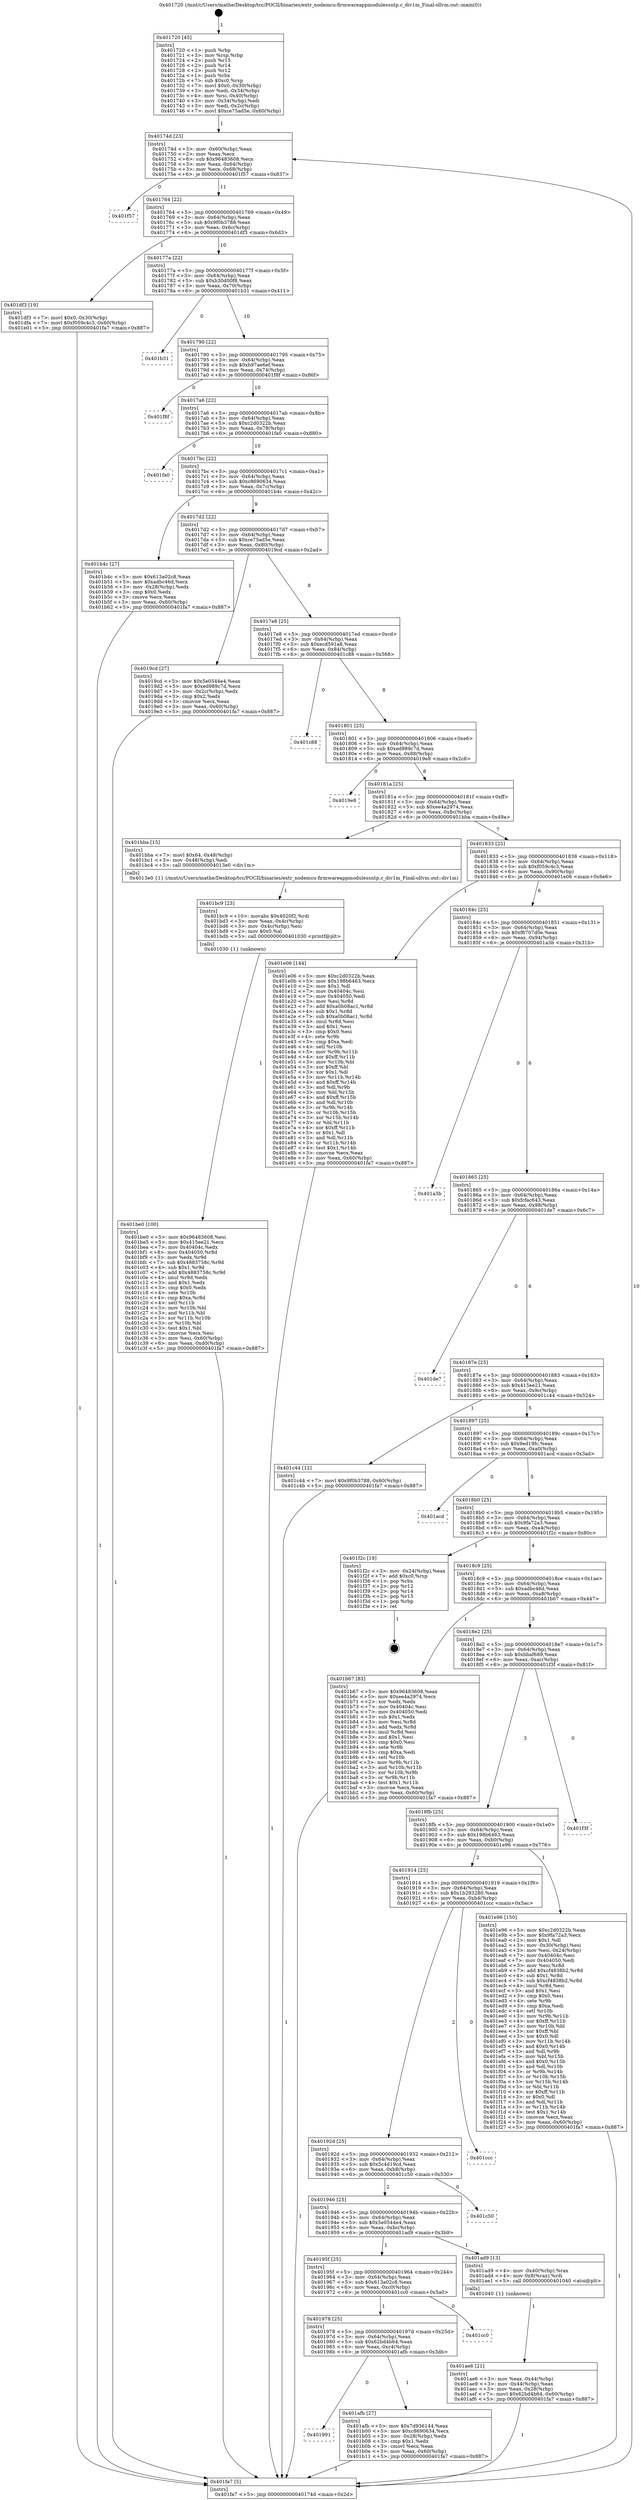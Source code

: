 digraph "0x401720" {
  label = "0x401720 (/mnt/c/Users/mathe/Desktop/tcc/POCII/binaries/extr_nodemcu-firmwareappmodulessntp.c_div1m_Final-ollvm.out::main(0))"
  labelloc = "t"
  node[shape=record]

  Entry [label="",width=0.3,height=0.3,shape=circle,fillcolor=black,style=filled]
  "0x40174d" [label="{
     0x40174d [23]\l
     | [instrs]\l
     &nbsp;&nbsp;0x40174d \<+3\>: mov -0x60(%rbp),%eax\l
     &nbsp;&nbsp;0x401750 \<+2\>: mov %eax,%ecx\l
     &nbsp;&nbsp;0x401752 \<+6\>: sub $0x96483608,%ecx\l
     &nbsp;&nbsp;0x401758 \<+3\>: mov %eax,-0x64(%rbp)\l
     &nbsp;&nbsp;0x40175b \<+3\>: mov %ecx,-0x68(%rbp)\l
     &nbsp;&nbsp;0x40175e \<+6\>: je 0000000000401f57 \<main+0x837\>\l
  }"]
  "0x401f57" [label="{
     0x401f57\l
  }", style=dashed]
  "0x401764" [label="{
     0x401764 [22]\l
     | [instrs]\l
     &nbsp;&nbsp;0x401764 \<+5\>: jmp 0000000000401769 \<main+0x49\>\l
     &nbsp;&nbsp;0x401769 \<+3\>: mov -0x64(%rbp),%eax\l
     &nbsp;&nbsp;0x40176c \<+5\>: sub $0x9f0b3788,%eax\l
     &nbsp;&nbsp;0x401771 \<+3\>: mov %eax,-0x6c(%rbp)\l
     &nbsp;&nbsp;0x401774 \<+6\>: je 0000000000401df3 \<main+0x6d3\>\l
  }"]
  Exit [label="",width=0.3,height=0.3,shape=circle,fillcolor=black,style=filled,peripheries=2]
  "0x401df3" [label="{
     0x401df3 [19]\l
     | [instrs]\l
     &nbsp;&nbsp;0x401df3 \<+7\>: movl $0x0,-0x30(%rbp)\l
     &nbsp;&nbsp;0x401dfa \<+7\>: movl $0xf059c4c3,-0x60(%rbp)\l
     &nbsp;&nbsp;0x401e01 \<+5\>: jmp 0000000000401fa7 \<main+0x887\>\l
  }"]
  "0x40177a" [label="{
     0x40177a [22]\l
     | [instrs]\l
     &nbsp;&nbsp;0x40177a \<+5\>: jmp 000000000040177f \<main+0x5f\>\l
     &nbsp;&nbsp;0x40177f \<+3\>: mov -0x64(%rbp),%eax\l
     &nbsp;&nbsp;0x401782 \<+5\>: sub $0xb30d00f8,%eax\l
     &nbsp;&nbsp;0x401787 \<+3\>: mov %eax,-0x70(%rbp)\l
     &nbsp;&nbsp;0x40178a \<+6\>: je 0000000000401b31 \<main+0x411\>\l
  }"]
  "0x401be0" [label="{
     0x401be0 [100]\l
     | [instrs]\l
     &nbsp;&nbsp;0x401be0 \<+5\>: mov $0x96483608,%esi\l
     &nbsp;&nbsp;0x401be5 \<+5\>: mov $0x415ee21,%ecx\l
     &nbsp;&nbsp;0x401bea \<+7\>: mov 0x40404c,%edx\l
     &nbsp;&nbsp;0x401bf1 \<+8\>: mov 0x404050,%r8d\l
     &nbsp;&nbsp;0x401bf9 \<+3\>: mov %edx,%r9d\l
     &nbsp;&nbsp;0x401bfc \<+7\>: sub $0x4883758c,%r9d\l
     &nbsp;&nbsp;0x401c03 \<+4\>: sub $0x1,%r9d\l
     &nbsp;&nbsp;0x401c07 \<+7\>: add $0x4883758c,%r9d\l
     &nbsp;&nbsp;0x401c0e \<+4\>: imul %r9d,%edx\l
     &nbsp;&nbsp;0x401c12 \<+3\>: and $0x1,%edx\l
     &nbsp;&nbsp;0x401c15 \<+3\>: cmp $0x0,%edx\l
     &nbsp;&nbsp;0x401c18 \<+4\>: sete %r10b\l
     &nbsp;&nbsp;0x401c1c \<+4\>: cmp $0xa,%r8d\l
     &nbsp;&nbsp;0x401c20 \<+4\>: setl %r11b\l
     &nbsp;&nbsp;0x401c24 \<+3\>: mov %r10b,%bl\l
     &nbsp;&nbsp;0x401c27 \<+3\>: and %r11b,%bl\l
     &nbsp;&nbsp;0x401c2a \<+3\>: xor %r11b,%r10b\l
     &nbsp;&nbsp;0x401c2d \<+3\>: or %r10b,%bl\l
     &nbsp;&nbsp;0x401c30 \<+3\>: test $0x1,%bl\l
     &nbsp;&nbsp;0x401c33 \<+3\>: cmovne %ecx,%esi\l
     &nbsp;&nbsp;0x401c36 \<+3\>: mov %esi,-0x60(%rbp)\l
     &nbsp;&nbsp;0x401c39 \<+6\>: mov %eax,-0xd0(%rbp)\l
     &nbsp;&nbsp;0x401c3f \<+5\>: jmp 0000000000401fa7 \<main+0x887\>\l
  }"]
  "0x401b31" [label="{
     0x401b31\l
  }", style=dashed]
  "0x401790" [label="{
     0x401790 [22]\l
     | [instrs]\l
     &nbsp;&nbsp;0x401790 \<+5\>: jmp 0000000000401795 \<main+0x75\>\l
     &nbsp;&nbsp;0x401795 \<+3\>: mov -0x64(%rbp),%eax\l
     &nbsp;&nbsp;0x401798 \<+5\>: sub $0xb97ae6ef,%eax\l
     &nbsp;&nbsp;0x40179d \<+3\>: mov %eax,-0x74(%rbp)\l
     &nbsp;&nbsp;0x4017a0 \<+6\>: je 0000000000401f8f \<main+0x86f\>\l
  }"]
  "0x401bc9" [label="{
     0x401bc9 [23]\l
     | [instrs]\l
     &nbsp;&nbsp;0x401bc9 \<+10\>: movabs $0x4020f2,%rdi\l
     &nbsp;&nbsp;0x401bd3 \<+3\>: mov %eax,-0x4c(%rbp)\l
     &nbsp;&nbsp;0x401bd6 \<+3\>: mov -0x4c(%rbp),%esi\l
     &nbsp;&nbsp;0x401bd9 \<+2\>: mov $0x0,%al\l
     &nbsp;&nbsp;0x401bdb \<+5\>: call 0000000000401030 \<printf@plt\>\l
     | [calls]\l
     &nbsp;&nbsp;0x401030 \{1\} (unknown)\l
  }"]
  "0x401f8f" [label="{
     0x401f8f\l
  }", style=dashed]
  "0x4017a6" [label="{
     0x4017a6 [22]\l
     | [instrs]\l
     &nbsp;&nbsp;0x4017a6 \<+5\>: jmp 00000000004017ab \<main+0x8b\>\l
     &nbsp;&nbsp;0x4017ab \<+3\>: mov -0x64(%rbp),%eax\l
     &nbsp;&nbsp;0x4017ae \<+5\>: sub $0xc2d0322b,%eax\l
     &nbsp;&nbsp;0x4017b3 \<+3\>: mov %eax,-0x78(%rbp)\l
     &nbsp;&nbsp;0x4017b6 \<+6\>: je 0000000000401fa0 \<main+0x880\>\l
  }"]
  "0x401991" [label="{
     0x401991\l
  }", style=dashed]
  "0x401fa0" [label="{
     0x401fa0\l
  }", style=dashed]
  "0x4017bc" [label="{
     0x4017bc [22]\l
     | [instrs]\l
     &nbsp;&nbsp;0x4017bc \<+5\>: jmp 00000000004017c1 \<main+0xa1\>\l
     &nbsp;&nbsp;0x4017c1 \<+3\>: mov -0x64(%rbp),%eax\l
     &nbsp;&nbsp;0x4017c4 \<+5\>: sub $0xc8690634,%eax\l
     &nbsp;&nbsp;0x4017c9 \<+3\>: mov %eax,-0x7c(%rbp)\l
     &nbsp;&nbsp;0x4017cc \<+6\>: je 0000000000401b4c \<main+0x42c\>\l
  }"]
  "0x401afb" [label="{
     0x401afb [27]\l
     | [instrs]\l
     &nbsp;&nbsp;0x401afb \<+5\>: mov $0x7d936144,%eax\l
     &nbsp;&nbsp;0x401b00 \<+5\>: mov $0xc8690634,%ecx\l
     &nbsp;&nbsp;0x401b05 \<+3\>: mov -0x28(%rbp),%edx\l
     &nbsp;&nbsp;0x401b08 \<+3\>: cmp $0x1,%edx\l
     &nbsp;&nbsp;0x401b0b \<+3\>: cmovl %ecx,%eax\l
     &nbsp;&nbsp;0x401b0e \<+3\>: mov %eax,-0x60(%rbp)\l
     &nbsp;&nbsp;0x401b11 \<+5\>: jmp 0000000000401fa7 \<main+0x887\>\l
  }"]
  "0x401b4c" [label="{
     0x401b4c [27]\l
     | [instrs]\l
     &nbsp;&nbsp;0x401b4c \<+5\>: mov $0x613a02c8,%eax\l
     &nbsp;&nbsp;0x401b51 \<+5\>: mov $0xadbc46d,%ecx\l
     &nbsp;&nbsp;0x401b56 \<+3\>: mov -0x28(%rbp),%edx\l
     &nbsp;&nbsp;0x401b59 \<+3\>: cmp $0x0,%edx\l
     &nbsp;&nbsp;0x401b5c \<+3\>: cmove %ecx,%eax\l
     &nbsp;&nbsp;0x401b5f \<+3\>: mov %eax,-0x60(%rbp)\l
     &nbsp;&nbsp;0x401b62 \<+5\>: jmp 0000000000401fa7 \<main+0x887\>\l
  }"]
  "0x4017d2" [label="{
     0x4017d2 [22]\l
     | [instrs]\l
     &nbsp;&nbsp;0x4017d2 \<+5\>: jmp 00000000004017d7 \<main+0xb7\>\l
     &nbsp;&nbsp;0x4017d7 \<+3\>: mov -0x64(%rbp),%eax\l
     &nbsp;&nbsp;0x4017da \<+5\>: sub $0xce75ad5e,%eax\l
     &nbsp;&nbsp;0x4017df \<+3\>: mov %eax,-0x80(%rbp)\l
     &nbsp;&nbsp;0x4017e2 \<+6\>: je 00000000004019cd \<main+0x2ad\>\l
  }"]
  "0x401978" [label="{
     0x401978 [25]\l
     | [instrs]\l
     &nbsp;&nbsp;0x401978 \<+5\>: jmp 000000000040197d \<main+0x25d\>\l
     &nbsp;&nbsp;0x40197d \<+3\>: mov -0x64(%rbp),%eax\l
     &nbsp;&nbsp;0x401980 \<+5\>: sub $0x62bd4b64,%eax\l
     &nbsp;&nbsp;0x401985 \<+6\>: mov %eax,-0xc4(%rbp)\l
     &nbsp;&nbsp;0x40198b \<+6\>: je 0000000000401afb \<main+0x3db\>\l
  }"]
  "0x4019cd" [label="{
     0x4019cd [27]\l
     | [instrs]\l
     &nbsp;&nbsp;0x4019cd \<+5\>: mov $0x5e0544e4,%eax\l
     &nbsp;&nbsp;0x4019d2 \<+5\>: mov $0xed989c7d,%ecx\l
     &nbsp;&nbsp;0x4019d7 \<+3\>: mov -0x2c(%rbp),%edx\l
     &nbsp;&nbsp;0x4019da \<+3\>: cmp $0x2,%edx\l
     &nbsp;&nbsp;0x4019dd \<+3\>: cmovne %ecx,%eax\l
     &nbsp;&nbsp;0x4019e0 \<+3\>: mov %eax,-0x60(%rbp)\l
     &nbsp;&nbsp;0x4019e3 \<+5\>: jmp 0000000000401fa7 \<main+0x887\>\l
  }"]
  "0x4017e8" [label="{
     0x4017e8 [25]\l
     | [instrs]\l
     &nbsp;&nbsp;0x4017e8 \<+5\>: jmp 00000000004017ed \<main+0xcd\>\l
     &nbsp;&nbsp;0x4017ed \<+3\>: mov -0x64(%rbp),%eax\l
     &nbsp;&nbsp;0x4017f0 \<+5\>: sub $0xecd591a8,%eax\l
     &nbsp;&nbsp;0x4017f5 \<+6\>: mov %eax,-0x84(%rbp)\l
     &nbsp;&nbsp;0x4017fb \<+6\>: je 0000000000401c88 \<main+0x568\>\l
  }"]
  "0x401fa7" [label="{
     0x401fa7 [5]\l
     | [instrs]\l
     &nbsp;&nbsp;0x401fa7 \<+5\>: jmp 000000000040174d \<main+0x2d\>\l
  }"]
  "0x401720" [label="{
     0x401720 [45]\l
     | [instrs]\l
     &nbsp;&nbsp;0x401720 \<+1\>: push %rbp\l
     &nbsp;&nbsp;0x401721 \<+3\>: mov %rsp,%rbp\l
     &nbsp;&nbsp;0x401724 \<+2\>: push %r15\l
     &nbsp;&nbsp;0x401726 \<+2\>: push %r14\l
     &nbsp;&nbsp;0x401728 \<+2\>: push %r12\l
     &nbsp;&nbsp;0x40172a \<+1\>: push %rbx\l
     &nbsp;&nbsp;0x40172b \<+7\>: sub $0xc0,%rsp\l
     &nbsp;&nbsp;0x401732 \<+7\>: movl $0x0,-0x30(%rbp)\l
     &nbsp;&nbsp;0x401739 \<+3\>: mov %edi,-0x34(%rbp)\l
     &nbsp;&nbsp;0x40173c \<+4\>: mov %rsi,-0x40(%rbp)\l
     &nbsp;&nbsp;0x401740 \<+3\>: mov -0x34(%rbp),%edi\l
     &nbsp;&nbsp;0x401743 \<+3\>: mov %edi,-0x2c(%rbp)\l
     &nbsp;&nbsp;0x401746 \<+7\>: movl $0xce75ad5e,-0x60(%rbp)\l
  }"]
  "0x401cc0" [label="{
     0x401cc0\l
  }", style=dashed]
  "0x401c88" [label="{
     0x401c88\l
  }", style=dashed]
  "0x401801" [label="{
     0x401801 [25]\l
     | [instrs]\l
     &nbsp;&nbsp;0x401801 \<+5\>: jmp 0000000000401806 \<main+0xe6\>\l
     &nbsp;&nbsp;0x401806 \<+3\>: mov -0x64(%rbp),%eax\l
     &nbsp;&nbsp;0x401809 \<+5\>: sub $0xed989c7d,%eax\l
     &nbsp;&nbsp;0x40180e \<+6\>: mov %eax,-0x88(%rbp)\l
     &nbsp;&nbsp;0x401814 \<+6\>: je 00000000004019e8 \<main+0x2c8\>\l
  }"]
  "0x401ae6" [label="{
     0x401ae6 [21]\l
     | [instrs]\l
     &nbsp;&nbsp;0x401ae6 \<+3\>: mov %eax,-0x44(%rbp)\l
     &nbsp;&nbsp;0x401ae9 \<+3\>: mov -0x44(%rbp),%eax\l
     &nbsp;&nbsp;0x401aec \<+3\>: mov %eax,-0x28(%rbp)\l
     &nbsp;&nbsp;0x401aef \<+7\>: movl $0x62bd4b64,-0x60(%rbp)\l
     &nbsp;&nbsp;0x401af6 \<+5\>: jmp 0000000000401fa7 \<main+0x887\>\l
  }"]
  "0x4019e8" [label="{
     0x4019e8\l
  }", style=dashed]
  "0x40181a" [label="{
     0x40181a [25]\l
     | [instrs]\l
     &nbsp;&nbsp;0x40181a \<+5\>: jmp 000000000040181f \<main+0xff\>\l
     &nbsp;&nbsp;0x40181f \<+3\>: mov -0x64(%rbp),%eax\l
     &nbsp;&nbsp;0x401822 \<+5\>: sub $0xee4a2974,%eax\l
     &nbsp;&nbsp;0x401827 \<+6\>: mov %eax,-0x8c(%rbp)\l
     &nbsp;&nbsp;0x40182d \<+6\>: je 0000000000401bba \<main+0x49a\>\l
  }"]
  "0x40195f" [label="{
     0x40195f [25]\l
     | [instrs]\l
     &nbsp;&nbsp;0x40195f \<+5\>: jmp 0000000000401964 \<main+0x244\>\l
     &nbsp;&nbsp;0x401964 \<+3\>: mov -0x64(%rbp),%eax\l
     &nbsp;&nbsp;0x401967 \<+5\>: sub $0x613a02c8,%eax\l
     &nbsp;&nbsp;0x40196c \<+6\>: mov %eax,-0xc0(%rbp)\l
     &nbsp;&nbsp;0x401972 \<+6\>: je 0000000000401cc0 \<main+0x5a0\>\l
  }"]
  "0x401bba" [label="{
     0x401bba [15]\l
     | [instrs]\l
     &nbsp;&nbsp;0x401bba \<+7\>: movl $0x64,-0x48(%rbp)\l
     &nbsp;&nbsp;0x401bc1 \<+3\>: mov -0x48(%rbp),%edi\l
     &nbsp;&nbsp;0x401bc4 \<+5\>: call 00000000004013e0 \<div1m\>\l
     | [calls]\l
     &nbsp;&nbsp;0x4013e0 \{1\} (/mnt/c/Users/mathe/Desktop/tcc/POCII/binaries/extr_nodemcu-firmwareappmodulessntp.c_div1m_Final-ollvm.out::div1m)\l
  }"]
  "0x401833" [label="{
     0x401833 [25]\l
     | [instrs]\l
     &nbsp;&nbsp;0x401833 \<+5\>: jmp 0000000000401838 \<main+0x118\>\l
     &nbsp;&nbsp;0x401838 \<+3\>: mov -0x64(%rbp),%eax\l
     &nbsp;&nbsp;0x40183b \<+5\>: sub $0xf059c4c3,%eax\l
     &nbsp;&nbsp;0x401840 \<+6\>: mov %eax,-0x90(%rbp)\l
     &nbsp;&nbsp;0x401846 \<+6\>: je 0000000000401e06 \<main+0x6e6\>\l
  }"]
  "0x401ad9" [label="{
     0x401ad9 [13]\l
     | [instrs]\l
     &nbsp;&nbsp;0x401ad9 \<+4\>: mov -0x40(%rbp),%rax\l
     &nbsp;&nbsp;0x401add \<+4\>: mov 0x8(%rax),%rdi\l
     &nbsp;&nbsp;0x401ae1 \<+5\>: call 0000000000401040 \<atoi@plt\>\l
     | [calls]\l
     &nbsp;&nbsp;0x401040 \{1\} (unknown)\l
  }"]
  "0x401e06" [label="{
     0x401e06 [144]\l
     | [instrs]\l
     &nbsp;&nbsp;0x401e06 \<+5\>: mov $0xc2d0322b,%eax\l
     &nbsp;&nbsp;0x401e0b \<+5\>: mov $0x198b6463,%ecx\l
     &nbsp;&nbsp;0x401e10 \<+2\>: mov $0x1,%dl\l
     &nbsp;&nbsp;0x401e12 \<+7\>: mov 0x40404c,%esi\l
     &nbsp;&nbsp;0x401e19 \<+7\>: mov 0x404050,%edi\l
     &nbsp;&nbsp;0x401e20 \<+3\>: mov %esi,%r8d\l
     &nbsp;&nbsp;0x401e23 \<+7\>: add $0xa0b08ac1,%r8d\l
     &nbsp;&nbsp;0x401e2a \<+4\>: sub $0x1,%r8d\l
     &nbsp;&nbsp;0x401e2e \<+7\>: sub $0xa0b08ac1,%r8d\l
     &nbsp;&nbsp;0x401e35 \<+4\>: imul %r8d,%esi\l
     &nbsp;&nbsp;0x401e39 \<+3\>: and $0x1,%esi\l
     &nbsp;&nbsp;0x401e3c \<+3\>: cmp $0x0,%esi\l
     &nbsp;&nbsp;0x401e3f \<+4\>: sete %r9b\l
     &nbsp;&nbsp;0x401e43 \<+3\>: cmp $0xa,%edi\l
     &nbsp;&nbsp;0x401e46 \<+4\>: setl %r10b\l
     &nbsp;&nbsp;0x401e4a \<+3\>: mov %r9b,%r11b\l
     &nbsp;&nbsp;0x401e4d \<+4\>: xor $0xff,%r11b\l
     &nbsp;&nbsp;0x401e51 \<+3\>: mov %r10b,%bl\l
     &nbsp;&nbsp;0x401e54 \<+3\>: xor $0xff,%bl\l
     &nbsp;&nbsp;0x401e57 \<+3\>: xor $0x1,%dl\l
     &nbsp;&nbsp;0x401e5a \<+3\>: mov %r11b,%r14b\l
     &nbsp;&nbsp;0x401e5d \<+4\>: and $0xff,%r14b\l
     &nbsp;&nbsp;0x401e61 \<+3\>: and %dl,%r9b\l
     &nbsp;&nbsp;0x401e64 \<+3\>: mov %bl,%r15b\l
     &nbsp;&nbsp;0x401e67 \<+4\>: and $0xff,%r15b\l
     &nbsp;&nbsp;0x401e6b \<+3\>: and %dl,%r10b\l
     &nbsp;&nbsp;0x401e6e \<+3\>: or %r9b,%r14b\l
     &nbsp;&nbsp;0x401e71 \<+3\>: or %r10b,%r15b\l
     &nbsp;&nbsp;0x401e74 \<+3\>: xor %r15b,%r14b\l
     &nbsp;&nbsp;0x401e77 \<+3\>: or %bl,%r11b\l
     &nbsp;&nbsp;0x401e7a \<+4\>: xor $0xff,%r11b\l
     &nbsp;&nbsp;0x401e7e \<+3\>: or $0x1,%dl\l
     &nbsp;&nbsp;0x401e81 \<+3\>: and %dl,%r11b\l
     &nbsp;&nbsp;0x401e84 \<+3\>: or %r11b,%r14b\l
     &nbsp;&nbsp;0x401e87 \<+4\>: test $0x1,%r14b\l
     &nbsp;&nbsp;0x401e8b \<+3\>: cmovne %ecx,%eax\l
     &nbsp;&nbsp;0x401e8e \<+3\>: mov %eax,-0x60(%rbp)\l
     &nbsp;&nbsp;0x401e91 \<+5\>: jmp 0000000000401fa7 \<main+0x887\>\l
  }"]
  "0x40184c" [label="{
     0x40184c [25]\l
     | [instrs]\l
     &nbsp;&nbsp;0x40184c \<+5\>: jmp 0000000000401851 \<main+0x131\>\l
     &nbsp;&nbsp;0x401851 \<+3\>: mov -0x64(%rbp),%eax\l
     &nbsp;&nbsp;0x401854 \<+5\>: sub $0xf6707d0e,%eax\l
     &nbsp;&nbsp;0x401859 \<+6\>: mov %eax,-0x94(%rbp)\l
     &nbsp;&nbsp;0x40185f \<+6\>: je 0000000000401a3b \<main+0x31b\>\l
  }"]
  "0x401946" [label="{
     0x401946 [25]\l
     | [instrs]\l
     &nbsp;&nbsp;0x401946 \<+5\>: jmp 000000000040194b \<main+0x22b\>\l
     &nbsp;&nbsp;0x40194b \<+3\>: mov -0x64(%rbp),%eax\l
     &nbsp;&nbsp;0x40194e \<+5\>: sub $0x5e0544e4,%eax\l
     &nbsp;&nbsp;0x401953 \<+6\>: mov %eax,-0xbc(%rbp)\l
     &nbsp;&nbsp;0x401959 \<+6\>: je 0000000000401ad9 \<main+0x3b9\>\l
  }"]
  "0x401a3b" [label="{
     0x401a3b\l
  }", style=dashed]
  "0x401865" [label="{
     0x401865 [25]\l
     | [instrs]\l
     &nbsp;&nbsp;0x401865 \<+5\>: jmp 000000000040186a \<main+0x14a\>\l
     &nbsp;&nbsp;0x40186a \<+3\>: mov -0x64(%rbp),%eax\l
     &nbsp;&nbsp;0x40186d \<+5\>: sub $0xfcfac643,%eax\l
     &nbsp;&nbsp;0x401872 \<+6\>: mov %eax,-0x98(%rbp)\l
     &nbsp;&nbsp;0x401878 \<+6\>: je 0000000000401de7 \<main+0x6c7\>\l
  }"]
  "0x401c50" [label="{
     0x401c50\l
  }", style=dashed]
  "0x401de7" [label="{
     0x401de7\l
  }", style=dashed]
  "0x40187e" [label="{
     0x40187e [25]\l
     | [instrs]\l
     &nbsp;&nbsp;0x40187e \<+5\>: jmp 0000000000401883 \<main+0x163\>\l
     &nbsp;&nbsp;0x401883 \<+3\>: mov -0x64(%rbp),%eax\l
     &nbsp;&nbsp;0x401886 \<+5\>: sub $0x415ee21,%eax\l
     &nbsp;&nbsp;0x40188b \<+6\>: mov %eax,-0x9c(%rbp)\l
     &nbsp;&nbsp;0x401891 \<+6\>: je 0000000000401c44 \<main+0x524\>\l
  }"]
  "0x40192d" [label="{
     0x40192d [25]\l
     | [instrs]\l
     &nbsp;&nbsp;0x40192d \<+5\>: jmp 0000000000401932 \<main+0x212\>\l
     &nbsp;&nbsp;0x401932 \<+3\>: mov -0x64(%rbp),%eax\l
     &nbsp;&nbsp;0x401935 \<+5\>: sub $0x5c4d19cd,%eax\l
     &nbsp;&nbsp;0x40193a \<+6\>: mov %eax,-0xb8(%rbp)\l
     &nbsp;&nbsp;0x401940 \<+6\>: je 0000000000401c50 \<main+0x530\>\l
  }"]
  "0x401c44" [label="{
     0x401c44 [12]\l
     | [instrs]\l
     &nbsp;&nbsp;0x401c44 \<+7\>: movl $0x9f0b3788,-0x60(%rbp)\l
     &nbsp;&nbsp;0x401c4b \<+5\>: jmp 0000000000401fa7 \<main+0x887\>\l
  }"]
  "0x401897" [label="{
     0x401897 [25]\l
     | [instrs]\l
     &nbsp;&nbsp;0x401897 \<+5\>: jmp 000000000040189c \<main+0x17c\>\l
     &nbsp;&nbsp;0x40189c \<+3\>: mov -0x64(%rbp),%eax\l
     &nbsp;&nbsp;0x40189f \<+5\>: sub $0x9ed19fc,%eax\l
     &nbsp;&nbsp;0x4018a4 \<+6\>: mov %eax,-0xa0(%rbp)\l
     &nbsp;&nbsp;0x4018aa \<+6\>: je 0000000000401acd \<main+0x3ad\>\l
  }"]
  "0x401ccc" [label="{
     0x401ccc\l
  }", style=dashed]
  "0x401acd" [label="{
     0x401acd\l
  }", style=dashed]
  "0x4018b0" [label="{
     0x4018b0 [25]\l
     | [instrs]\l
     &nbsp;&nbsp;0x4018b0 \<+5\>: jmp 00000000004018b5 \<main+0x195\>\l
     &nbsp;&nbsp;0x4018b5 \<+3\>: mov -0x64(%rbp),%eax\l
     &nbsp;&nbsp;0x4018b8 \<+5\>: sub $0x9fa72a3,%eax\l
     &nbsp;&nbsp;0x4018bd \<+6\>: mov %eax,-0xa4(%rbp)\l
     &nbsp;&nbsp;0x4018c3 \<+6\>: je 0000000000401f2c \<main+0x80c\>\l
  }"]
  "0x401914" [label="{
     0x401914 [25]\l
     | [instrs]\l
     &nbsp;&nbsp;0x401914 \<+5\>: jmp 0000000000401919 \<main+0x1f9\>\l
     &nbsp;&nbsp;0x401919 \<+3\>: mov -0x64(%rbp),%eax\l
     &nbsp;&nbsp;0x40191c \<+5\>: sub $0x1b293280,%eax\l
     &nbsp;&nbsp;0x401921 \<+6\>: mov %eax,-0xb4(%rbp)\l
     &nbsp;&nbsp;0x401927 \<+6\>: je 0000000000401ccc \<main+0x5ac\>\l
  }"]
  "0x401f2c" [label="{
     0x401f2c [19]\l
     | [instrs]\l
     &nbsp;&nbsp;0x401f2c \<+3\>: mov -0x24(%rbp),%eax\l
     &nbsp;&nbsp;0x401f2f \<+7\>: add $0xc0,%rsp\l
     &nbsp;&nbsp;0x401f36 \<+1\>: pop %rbx\l
     &nbsp;&nbsp;0x401f37 \<+2\>: pop %r12\l
     &nbsp;&nbsp;0x401f39 \<+2\>: pop %r14\l
     &nbsp;&nbsp;0x401f3b \<+2\>: pop %r15\l
     &nbsp;&nbsp;0x401f3d \<+1\>: pop %rbp\l
     &nbsp;&nbsp;0x401f3e \<+1\>: ret\l
  }"]
  "0x4018c9" [label="{
     0x4018c9 [25]\l
     | [instrs]\l
     &nbsp;&nbsp;0x4018c9 \<+5\>: jmp 00000000004018ce \<main+0x1ae\>\l
     &nbsp;&nbsp;0x4018ce \<+3\>: mov -0x64(%rbp),%eax\l
     &nbsp;&nbsp;0x4018d1 \<+5\>: sub $0xadbc46d,%eax\l
     &nbsp;&nbsp;0x4018d6 \<+6\>: mov %eax,-0xa8(%rbp)\l
     &nbsp;&nbsp;0x4018dc \<+6\>: je 0000000000401b67 \<main+0x447\>\l
  }"]
  "0x401e96" [label="{
     0x401e96 [150]\l
     | [instrs]\l
     &nbsp;&nbsp;0x401e96 \<+5\>: mov $0xc2d0322b,%eax\l
     &nbsp;&nbsp;0x401e9b \<+5\>: mov $0x9fa72a3,%ecx\l
     &nbsp;&nbsp;0x401ea0 \<+2\>: mov $0x1,%dl\l
     &nbsp;&nbsp;0x401ea2 \<+3\>: mov -0x30(%rbp),%esi\l
     &nbsp;&nbsp;0x401ea5 \<+3\>: mov %esi,-0x24(%rbp)\l
     &nbsp;&nbsp;0x401ea8 \<+7\>: mov 0x40404c,%esi\l
     &nbsp;&nbsp;0x401eaf \<+7\>: mov 0x404050,%edi\l
     &nbsp;&nbsp;0x401eb6 \<+3\>: mov %esi,%r8d\l
     &nbsp;&nbsp;0x401eb9 \<+7\>: add $0xcf4838b2,%r8d\l
     &nbsp;&nbsp;0x401ec0 \<+4\>: sub $0x1,%r8d\l
     &nbsp;&nbsp;0x401ec4 \<+7\>: sub $0xcf4838b2,%r8d\l
     &nbsp;&nbsp;0x401ecb \<+4\>: imul %r8d,%esi\l
     &nbsp;&nbsp;0x401ecf \<+3\>: and $0x1,%esi\l
     &nbsp;&nbsp;0x401ed2 \<+3\>: cmp $0x0,%esi\l
     &nbsp;&nbsp;0x401ed5 \<+4\>: sete %r9b\l
     &nbsp;&nbsp;0x401ed9 \<+3\>: cmp $0xa,%edi\l
     &nbsp;&nbsp;0x401edc \<+4\>: setl %r10b\l
     &nbsp;&nbsp;0x401ee0 \<+3\>: mov %r9b,%r11b\l
     &nbsp;&nbsp;0x401ee3 \<+4\>: xor $0xff,%r11b\l
     &nbsp;&nbsp;0x401ee7 \<+3\>: mov %r10b,%bl\l
     &nbsp;&nbsp;0x401eea \<+3\>: xor $0xff,%bl\l
     &nbsp;&nbsp;0x401eed \<+3\>: xor $0x0,%dl\l
     &nbsp;&nbsp;0x401ef0 \<+3\>: mov %r11b,%r14b\l
     &nbsp;&nbsp;0x401ef3 \<+4\>: and $0x0,%r14b\l
     &nbsp;&nbsp;0x401ef7 \<+3\>: and %dl,%r9b\l
     &nbsp;&nbsp;0x401efa \<+3\>: mov %bl,%r15b\l
     &nbsp;&nbsp;0x401efd \<+4\>: and $0x0,%r15b\l
     &nbsp;&nbsp;0x401f01 \<+3\>: and %dl,%r10b\l
     &nbsp;&nbsp;0x401f04 \<+3\>: or %r9b,%r14b\l
     &nbsp;&nbsp;0x401f07 \<+3\>: or %r10b,%r15b\l
     &nbsp;&nbsp;0x401f0a \<+3\>: xor %r15b,%r14b\l
     &nbsp;&nbsp;0x401f0d \<+3\>: or %bl,%r11b\l
     &nbsp;&nbsp;0x401f10 \<+4\>: xor $0xff,%r11b\l
     &nbsp;&nbsp;0x401f14 \<+3\>: or $0x0,%dl\l
     &nbsp;&nbsp;0x401f17 \<+3\>: and %dl,%r11b\l
     &nbsp;&nbsp;0x401f1a \<+3\>: or %r11b,%r14b\l
     &nbsp;&nbsp;0x401f1d \<+4\>: test $0x1,%r14b\l
     &nbsp;&nbsp;0x401f21 \<+3\>: cmovne %ecx,%eax\l
     &nbsp;&nbsp;0x401f24 \<+3\>: mov %eax,-0x60(%rbp)\l
     &nbsp;&nbsp;0x401f27 \<+5\>: jmp 0000000000401fa7 \<main+0x887\>\l
  }"]
  "0x401b67" [label="{
     0x401b67 [83]\l
     | [instrs]\l
     &nbsp;&nbsp;0x401b67 \<+5\>: mov $0x96483608,%eax\l
     &nbsp;&nbsp;0x401b6c \<+5\>: mov $0xee4a2974,%ecx\l
     &nbsp;&nbsp;0x401b71 \<+2\>: xor %edx,%edx\l
     &nbsp;&nbsp;0x401b73 \<+7\>: mov 0x40404c,%esi\l
     &nbsp;&nbsp;0x401b7a \<+7\>: mov 0x404050,%edi\l
     &nbsp;&nbsp;0x401b81 \<+3\>: sub $0x1,%edx\l
     &nbsp;&nbsp;0x401b84 \<+3\>: mov %esi,%r8d\l
     &nbsp;&nbsp;0x401b87 \<+3\>: add %edx,%r8d\l
     &nbsp;&nbsp;0x401b8a \<+4\>: imul %r8d,%esi\l
     &nbsp;&nbsp;0x401b8e \<+3\>: and $0x1,%esi\l
     &nbsp;&nbsp;0x401b91 \<+3\>: cmp $0x0,%esi\l
     &nbsp;&nbsp;0x401b94 \<+4\>: sete %r9b\l
     &nbsp;&nbsp;0x401b98 \<+3\>: cmp $0xa,%edi\l
     &nbsp;&nbsp;0x401b9b \<+4\>: setl %r10b\l
     &nbsp;&nbsp;0x401b9f \<+3\>: mov %r9b,%r11b\l
     &nbsp;&nbsp;0x401ba2 \<+3\>: and %r10b,%r11b\l
     &nbsp;&nbsp;0x401ba5 \<+3\>: xor %r10b,%r9b\l
     &nbsp;&nbsp;0x401ba8 \<+3\>: or %r9b,%r11b\l
     &nbsp;&nbsp;0x401bab \<+4\>: test $0x1,%r11b\l
     &nbsp;&nbsp;0x401baf \<+3\>: cmovne %ecx,%eax\l
     &nbsp;&nbsp;0x401bb2 \<+3\>: mov %eax,-0x60(%rbp)\l
     &nbsp;&nbsp;0x401bb5 \<+5\>: jmp 0000000000401fa7 \<main+0x887\>\l
  }"]
  "0x4018e2" [label="{
     0x4018e2 [25]\l
     | [instrs]\l
     &nbsp;&nbsp;0x4018e2 \<+5\>: jmp 00000000004018e7 \<main+0x1c7\>\l
     &nbsp;&nbsp;0x4018e7 \<+3\>: mov -0x64(%rbp),%eax\l
     &nbsp;&nbsp;0x4018ea \<+5\>: sub $0xbbaf689,%eax\l
     &nbsp;&nbsp;0x4018ef \<+6\>: mov %eax,-0xac(%rbp)\l
     &nbsp;&nbsp;0x4018f5 \<+6\>: je 0000000000401f3f \<main+0x81f\>\l
  }"]
  "0x4018fb" [label="{
     0x4018fb [25]\l
     | [instrs]\l
     &nbsp;&nbsp;0x4018fb \<+5\>: jmp 0000000000401900 \<main+0x1e0\>\l
     &nbsp;&nbsp;0x401900 \<+3\>: mov -0x64(%rbp),%eax\l
     &nbsp;&nbsp;0x401903 \<+5\>: sub $0x198b6463,%eax\l
     &nbsp;&nbsp;0x401908 \<+6\>: mov %eax,-0xb0(%rbp)\l
     &nbsp;&nbsp;0x40190e \<+6\>: je 0000000000401e96 \<main+0x776\>\l
  }"]
  "0x401f3f" [label="{
     0x401f3f\l
  }", style=dashed]
  Entry -> "0x401720" [label=" 1"]
  "0x40174d" -> "0x401f57" [label=" 0"]
  "0x40174d" -> "0x401764" [label=" 11"]
  "0x401f2c" -> Exit [label=" 1"]
  "0x401764" -> "0x401df3" [label=" 1"]
  "0x401764" -> "0x40177a" [label=" 10"]
  "0x401e96" -> "0x401fa7" [label=" 1"]
  "0x40177a" -> "0x401b31" [label=" 0"]
  "0x40177a" -> "0x401790" [label=" 10"]
  "0x401e06" -> "0x401fa7" [label=" 1"]
  "0x401790" -> "0x401f8f" [label=" 0"]
  "0x401790" -> "0x4017a6" [label=" 10"]
  "0x401df3" -> "0x401fa7" [label=" 1"]
  "0x4017a6" -> "0x401fa0" [label=" 0"]
  "0x4017a6" -> "0x4017bc" [label=" 10"]
  "0x401c44" -> "0x401fa7" [label=" 1"]
  "0x4017bc" -> "0x401b4c" [label=" 1"]
  "0x4017bc" -> "0x4017d2" [label=" 9"]
  "0x401be0" -> "0x401fa7" [label=" 1"]
  "0x4017d2" -> "0x4019cd" [label=" 1"]
  "0x4017d2" -> "0x4017e8" [label=" 8"]
  "0x4019cd" -> "0x401fa7" [label=" 1"]
  "0x401720" -> "0x40174d" [label=" 1"]
  "0x401fa7" -> "0x40174d" [label=" 10"]
  "0x401bba" -> "0x401bc9" [label=" 1"]
  "0x4017e8" -> "0x401c88" [label=" 0"]
  "0x4017e8" -> "0x401801" [label=" 8"]
  "0x401b67" -> "0x401fa7" [label=" 1"]
  "0x401801" -> "0x4019e8" [label=" 0"]
  "0x401801" -> "0x40181a" [label=" 8"]
  "0x401afb" -> "0x401fa7" [label=" 1"]
  "0x40181a" -> "0x401bba" [label=" 1"]
  "0x40181a" -> "0x401833" [label=" 7"]
  "0x401978" -> "0x401991" [label=" 0"]
  "0x401833" -> "0x401e06" [label=" 1"]
  "0x401833" -> "0x40184c" [label=" 6"]
  "0x401978" -> "0x401afb" [label=" 1"]
  "0x40184c" -> "0x401a3b" [label=" 0"]
  "0x40184c" -> "0x401865" [label=" 6"]
  "0x40195f" -> "0x401978" [label=" 1"]
  "0x401865" -> "0x401de7" [label=" 0"]
  "0x401865" -> "0x40187e" [label=" 6"]
  "0x40195f" -> "0x401cc0" [label=" 0"]
  "0x40187e" -> "0x401c44" [label=" 1"]
  "0x40187e" -> "0x401897" [label=" 5"]
  "0x401ae6" -> "0x401fa7" [label=" 1"]
  "0x401897" -> "0x401acd" [label=" 0"]
  "0x401897" -> "0x4018b0" [label=" 5"]
  "0x401ad9" -> "0x401ae6" [label=" 1"]
  "0x4018b0" -> "0x401f2c" [label=" 1"]
  "0x4018b0" -> "0x4018c9" [label=" 4"]
  "0x401946" -> "0x401ad9" [label=" 1"]
  "0x4018c9" -> "0x401b67" [label=" 1"]
  "0x4018c9" -> "0x4018e2" [label=" 3"]
  "0x401bc9" -> "0x401be0" [label=" 1"]
  "0x4018e2" -> "0x401f3f" [label=" 0"]
  "0x4018e2" -> "0x4018fb" [label=" 3"]
  "0x40192d" -> "0x401946" [label=" 2"]
  "0x4018fb" -> "0x401e96" [label=" 1"]
  "0x4018fb" -> "0x401914" [label=" 2"]
  "0x401946" -> "0x40195f" [label=" 1"]
  "0x401914" -> "0x401ccc" [label=" 0"]
  "0x401914" -> "0x40192d" [label=" 2"]
  "0x401b4c" -> "0x401fa7" [label=" 1"]
  "0x40192d" -> "0x401c50" [label=" 0"]
}
